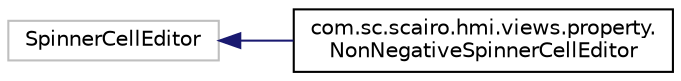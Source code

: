 digraph "Graphical Class Hierarchy"
{
 // LATEX_PDF_SIZE
  edge [fontname="Helvetica",fontsize="10",labelfontname="Helvetica",labelfontsize="10"];
  node [fontname="Helvetica",fontsize="10",shape=record];
  rankdir="LR";
  Node220 [label="SpinnerCellEditor",height=0.2,width=0.4,color="grey75", fillcolor="white", style="filled",tooltip=" "];
  Node220 -> Node0 [dir="back",color="midnightblue",fontsize="10",style="solid",fontname="Helvetica"];
  Node0 [label="com.sc.scairo.hmi.views.property.\lNonNegativeSpinnerCellEditor",height=0.2,width=0.4,color="black", fillcolor="white", style="filled",URL="$classcom_1_1sc_1_1scairo_1_1hmi_1_1views_1_1property_1_1_non_negative_spinner_cell_editor.html",tooltip=" "];
}
